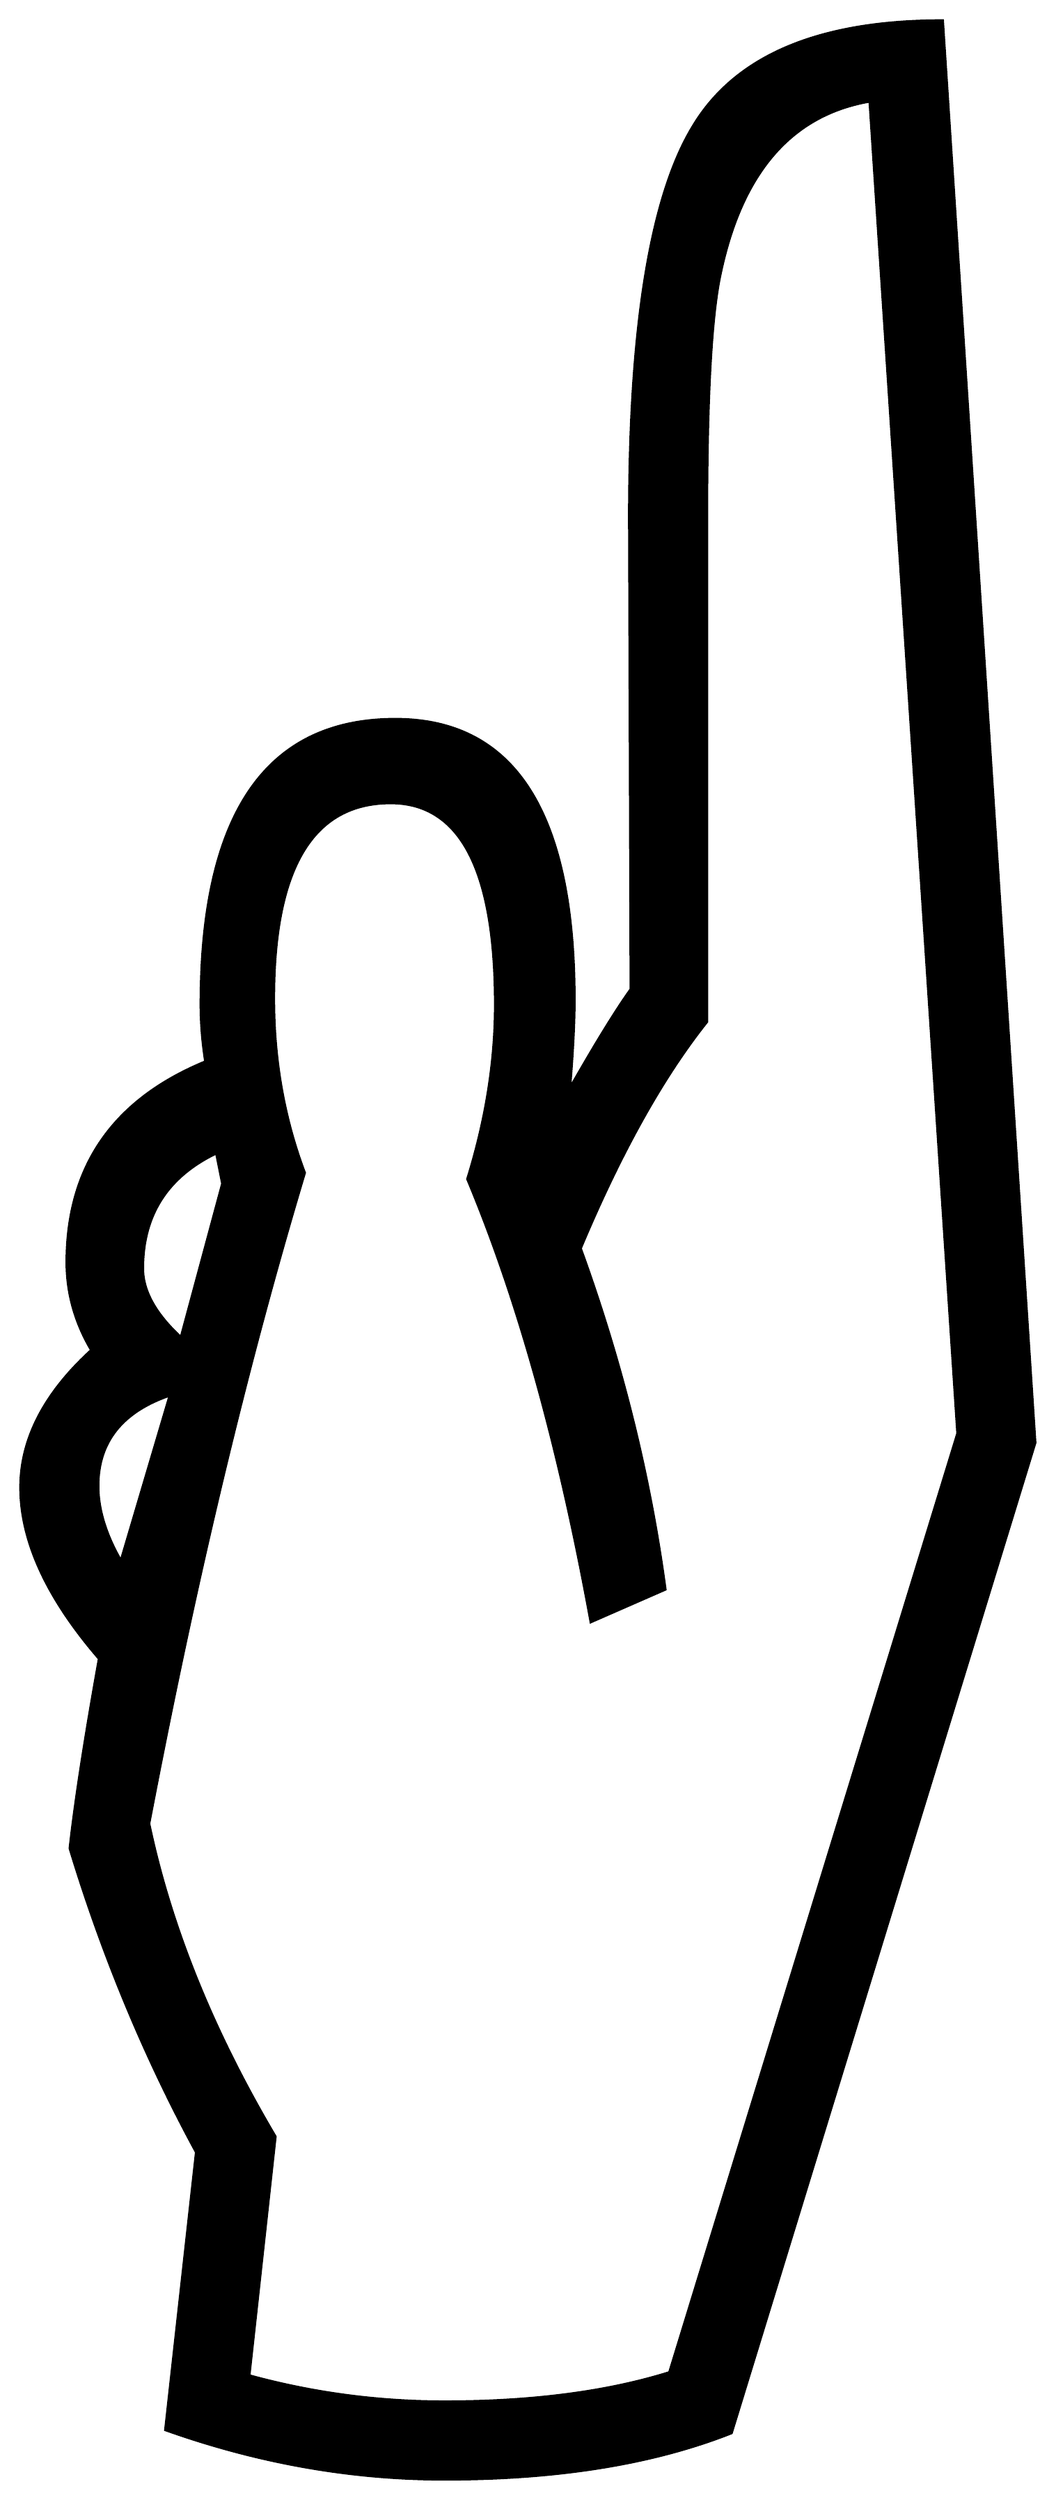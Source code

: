 


\begin{tikzpicture}[y=0.80pt, x=0.80pt, yscale=-1.0, xscale=1.0, inner sep=0pt, outer sep=0pt]
\begin{scope}[shift={(100.0,1800.0)},nonzero rule]
  \path[draw=.,fill=.,line width=1.600pt] (830.0,-551.0) --
    (633.0,91.0) .. controls (582.333,111.0) and (520.333,121.0) ..
    (447.0,121.0) .. controls (386.333,121.0) and (326.0,110.333) ..
    (266.0,89.0) -- (286.0,-91.0) .. controls (252.667,-152.333) and
    (225.333,-218.0) .. (204.0,-288.0) .. controls (207.333,-318.0)
    and (213.667,-359.0) .. (223.0,-411.0) .. controls
    (189.0,-450.333) and (172.0,-487.333) .. (172.0,-522.0) ..
    controls (172.0,-553.333) and (187.333,-583.0) .. (218.0,-611.0)
    .. controls (207.333,-629.0) and (202.0,-648.0) ..
    (202.0,-668.0) .. controls (202.0,-730.0) and (232.0,-773.333)
    .. (292.0,-798.0) .. controls (290.0,-810.667) and
    (289.0,-823.0) .. (289.0,-835.0) .. controls (289.0,-958.333)
    and (331.0,-1020.0) .. (415.0,-1020.0) .. controls
    (492.333,-1020.0) and (531.0,-959.333) .. (531.0,-838.0) ..
    controls (531.0,-823.333) and (530.0,-804.0) .. (528.0,-780.0)
    .. controls (544.667,-809.333) and (558.0,-831.0) ..
    (568.0,-845.0) -- (567.0,-1151.0) .. controls
    (567.0,-1274.333) and (580.667,-1358.667) .. (608.0,-1404.0) ..
    controls (635.333,-1450.0) and (689.333,-1473.0) ..
    (770.0,-1473.0) -- (830.0,-551.0) -- cycle(780.0,-557.0) --
    (723.0,-1421.0) .. controls (672.333,-1412.333) and
    (640.0,-1375.333) .. (626.0,-1310.0) .. controls
    (620.0,-1283.333) and (617.0,-1230.333) .. (617.0,-1151.0) --
    (617.0,-824.0) .. controls (588.333,-788.0) and (561.0,-739.0)
    .. (535.0,-677.0) .. controls (561.667,-603.667) and
    (580.0,-530.0) .. (590.0,-456.0) -- (542.0,-435.0) ..
    controls (521.333,-548.333) and (494.667,-644.0) .. (462.0,-722.0)
    .. controls (474.0,-760.667) and (480.0,-798.333) ..
    (480.0,-835.0) .. controls (480.0,-922.333) and (457.333,-966.0)
    .. (412.0,-966.0) .. controls (361.333,-966.0) and
    (336.0,-923.667) .. (336.0,-839.0) .. controls (336.0,-799.0)
    and (342.667,-761.333) .. (356.0,-726.0) .. controls
    (318.667,-602.0) and (285.0,-461.333) .. (255.0,-304.0) ..
    controls (269.0,-237.333) and (296.333,-169.667) .. (337.0,-101.0)
    -- (320.0,54.0) .. controls (361.333,65.333) and (403.667,71.0) ..
    (447.0,71.0) .. controls (503.667,71.0) and (552.333,64.667) ..
    (593.0,52.0) -- (780.0,-557.0) -- cycle(303.0,-719.0) --
    (299.0,-739.0) .. controls (267.0,-723.667) and (251.0,-698.667)
    .. (251.0,-664.0) .. controls (251.0,-649.333) and
    (259.333,-634.333) .. (276.0,-619.0) -- (303.0,-719.0) --
    cycle(269.0,-582.0) .. controls (237.667,-571.333) and
    (222.0,-551.667) .. (222.0,-523.0) .. controls (222.0,-507.667)
    and (227.0,-491.333) .. (237.0,-474.0) -- (269.0,-582.0) --
    cycle;
\end{scope}

\end{tikzpicture}


